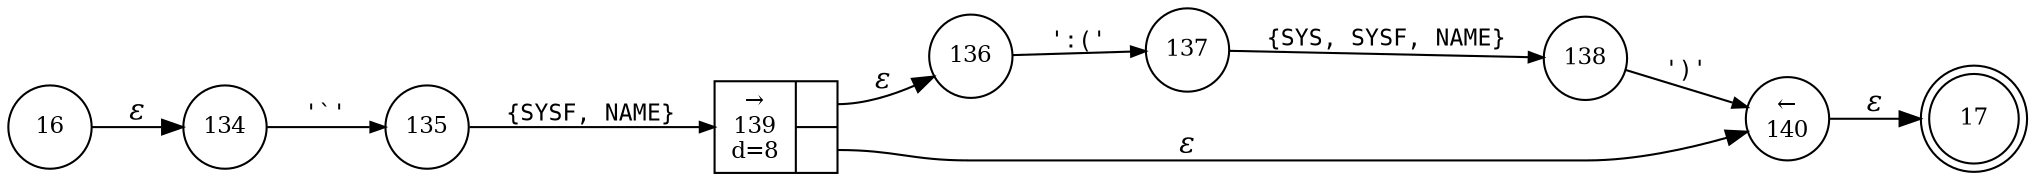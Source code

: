 digraph ATN {
rankdir=LR;
s17[fontsize=11, label="17", shape=doublecircle, fixedsize=true, width=.6];
s16[fontsize=11,label="16", shape=circle, fixedsize=true, width=.55, peripheries=1];
s134[fontsize=11,label="134", shape=circle, fixedsize=true, width=.55, peripheries=1];
s135[fontsize=11,label="135", shape=circle, fixedsize=true, width=.55, peripheries=1];
s136[fontsize=11,label="136", shape=circle, fixedsize=true, width=.55, peripheries=1];
s137[fontsize=11,label="137", shape=circle, fixedsize=true, width=.55, peripheries=1];
s138[fontsize=11,label="138", shape=circle, fixedsize=true, width=.55, peripheries=1];
s139[fontsize=11,label="{&rarr;\n139\nd=8|{<p0>|<p1>}}", shape=record, fixedsize=false, peripheries=1];
s140[fontsize=11,label="&larr;\n140", shape=circle, fixedsize=true, width=.55, peripheries=1];
s16 -> s134 [fontname="Times-Italic", label="&epsilon;"];
s134 -> s135 [fontsize=11, fontname="Courier", arrowsize=.7, label = "'`'", arrowhead = normal];
s135 -> s139 [fontsize=11, fontname="Courier", arrowsize=.7, label = "{SYSF, NAME}", arrowhead = normal];
s139:p0 -> s136 [fontname="Times-Italic", label="&epsilon;"];
s139:p1 -> s140 [fontname="Times-Italic", label="&epsilon;"];
s136 -> s137 [fontsize=11, fontname="Courier", arrowsize=.7, label = "':('", arrowhead = normal];
s140 -> s17 [fontname="Times-Italic", label="&epsilon;"];
s137 -> s138 [fontsize=11, fontname="Courier", arrowsize=.7, label = "{SYS, SYSF, NAME}", arrowhead = normal];
s138 -> s140 [fontsize=11, fontname="Courier", arrowsize=.7, label = "')'", arrowhead = normal];
}